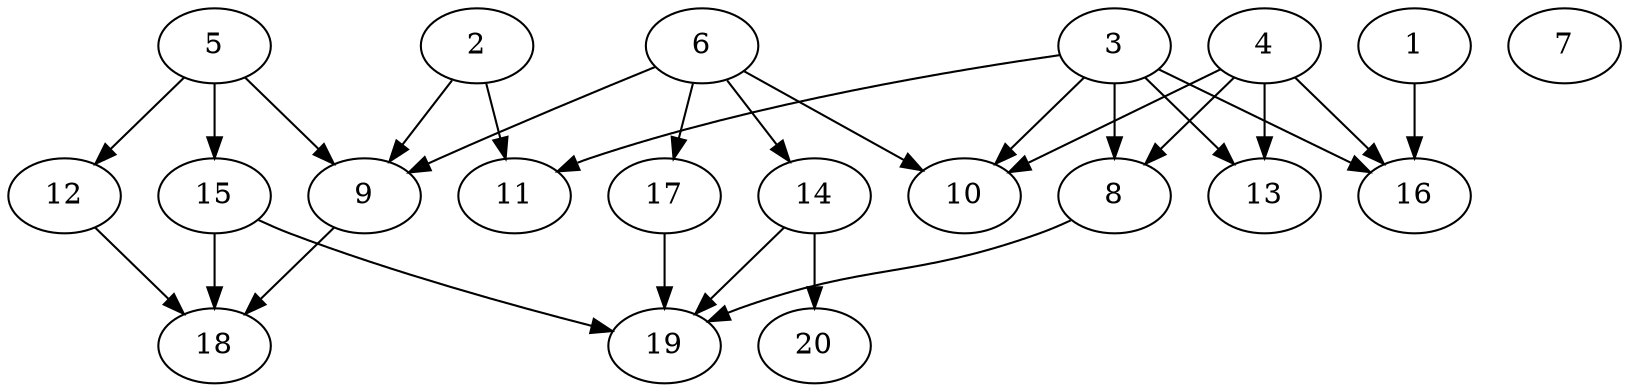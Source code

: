 // DAG automatically generated by daggen at Sat Jul 27 15:39:05 2019
// ./daggen --dot -n 20 --ccr 0.5 --fat 0.8 --regular 0.5 --density 0.4 --mindata 5242880 --maxdata 52428800 
digraph G {
  1 [size="11026432", alpha="0.17", expect_size="5513216"] 
  1 -> 16 [size ="5513216"]
  2 [size="12468224", alpha="0.02", expect_size="6234112"] 
  2 -> 9 [size ="6234112"]
  2 -> 11 [size ="6234112"]
  3 [size="92172288", alpha="0.13", expect_size="46086144"] 
  3 -> 8 [size ="46086144"]
  3 -> 10 [size ="46086144"]
  3 -> 11 [size ="46086144"]
  3 -> 13 [size ="46086144"]
  3 -> 16 [size ="46086144"]
  4 [size="43511808", alpha="0.14", expect_size="21755904"] 
  4 -> 8 [size ="21755904"]
  4 -> 10 [size ="21755904"]
  4 -> 13 [size ="21755904"]
  4 -> 16 [size ="21755904"]
  5 [size="91045888", alpha="0.03", expect_size="45522944"] 
  5 -> 9 [size ="45522944"]
  5 -> 12 [size ="45522944"]
  5 -> 15 [size ="45522944"]
  6 [size="69636096", alpha="0.19", expect_size="34818048"] 
  6 -> 9 [size ="34818048"]
  6 -> 10 [size ="34818048"]
  6 -> 14 [size ="34818048"]
  6 -> 17 [size ="34818048"]
  7 [size="62513152", alpha="0.20", expect_size="31256576"] 
  8 [size="101103616", alpha="0.19", expect_size="50551808"] 
  8 -> 19 [size ="50551808"]
  9 [size="84109312", alpha="0.05", expect_size="42054656"] 
  9 -> 18 [size ="42054656"]
  10 [size="32778240", alpha="0.15", expect_size="16389120"] 
  11 [size="33280000", alpha="0.20", expect_size="16640000"] 
  12 [size="16803840", alpha="0.00", expect_size="8401920"] 
  12 -> 18 [size ="8401920"]
  13 [size="23973888", alpha="0.07", expect_size="11986944"] 
  14 [size="86980608", alpha="0.18", expect_size="43490304"] 
  14 -> 19 [size ="43490304"]
  14 -> 20 [size ="43490304"]
  15 [size="58042368", alpha="0.02", expect_size="29021184"] 
  15 -> 18 [size ="29021184"]
  15 -> 19 [size ="29021184"]
  16 [size="70897664", alpha="0.12", expect_size="35448832"] 
  17 [size="64102400", alpha="0.20", expect_size="32051200"] 
  17 -> 19 [size ="32051200"]
  18 [size="62922752", alpha="0.19", expect_size="31461376"] 
  19 [size="56451072", alpha="0.18", expect_size="28225536"] 
  20 [size="78952448", alpha="0.00", expect_size="39476224"] 
}
